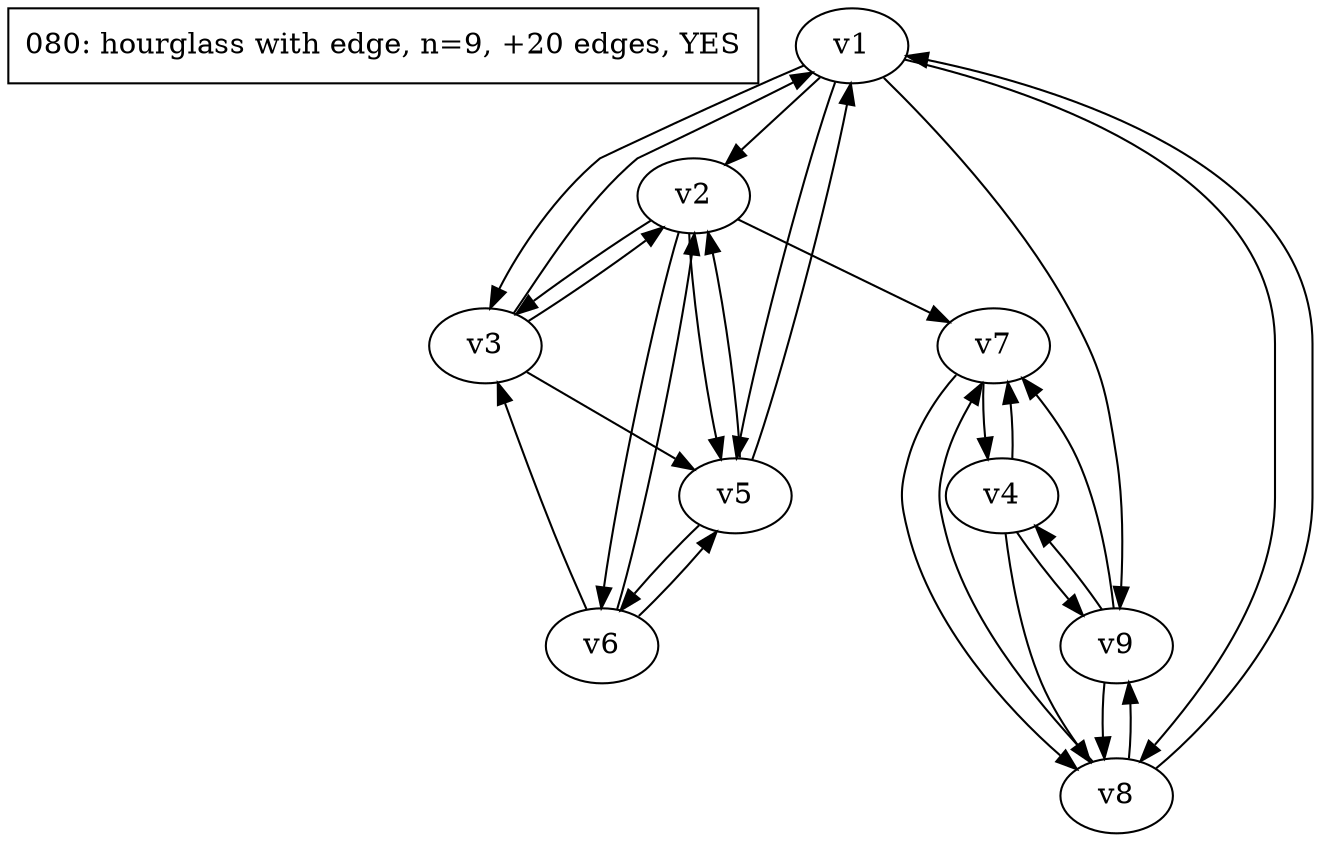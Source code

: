 digraph test080 {
	d[label="080: hourglass with edge, n=9, +20 edges, YES" shape=box]
	v1
	v2
	v3
	v4
	v5
	v6
	v7
	v8
	v9
	v2 -> v5;
	v4 -> v8;
	v1 -> v3;
	v9 -> v8;
	v5 -> v2;
	v6 -> v2;
	v1 -> v9;
	v9 -> v7;
	v1 -> v8;
	v8 -> v9;
	v9 -> v4;
	v2 -> v6;
	v7 -> v8;
	v5 -> v6;
	v6 -> v3;
	v3 -> v1;
	v4 -> v7;
	v3 -> v5;
	v3 -> v2;
	v2 -> v7;
	v6 -> v5;
	v1 -> v5;
	v1 -> v2;
	v5 -> v1;
	v2 -> v3;
	v7 -> v4;
	v8 -> v1;
	v4 -> v9;
	v8 -> v7;
}
